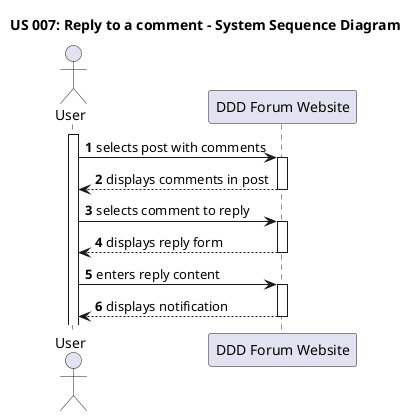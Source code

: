 @startuml us007-SSD

title US 007: Reply to a comment - System Sequence Diagram 

autonumber

actor "User" as User
participant "DDD Forum Website" as DDD

activate User

    User -> DDD : selects post with comments
        activate DDD 
    DDD  --> User: displays comments in post
        deactivate DDD 
    User -> DDD : selects comment to reply
        activate DDD 
    DDD  --> User: displays reply form
        deactivate DDD 
    User -> DDD : enters reply content
        activate DDD
    DDD  --> User: displays notification
        deactivate DDD 

@enduml